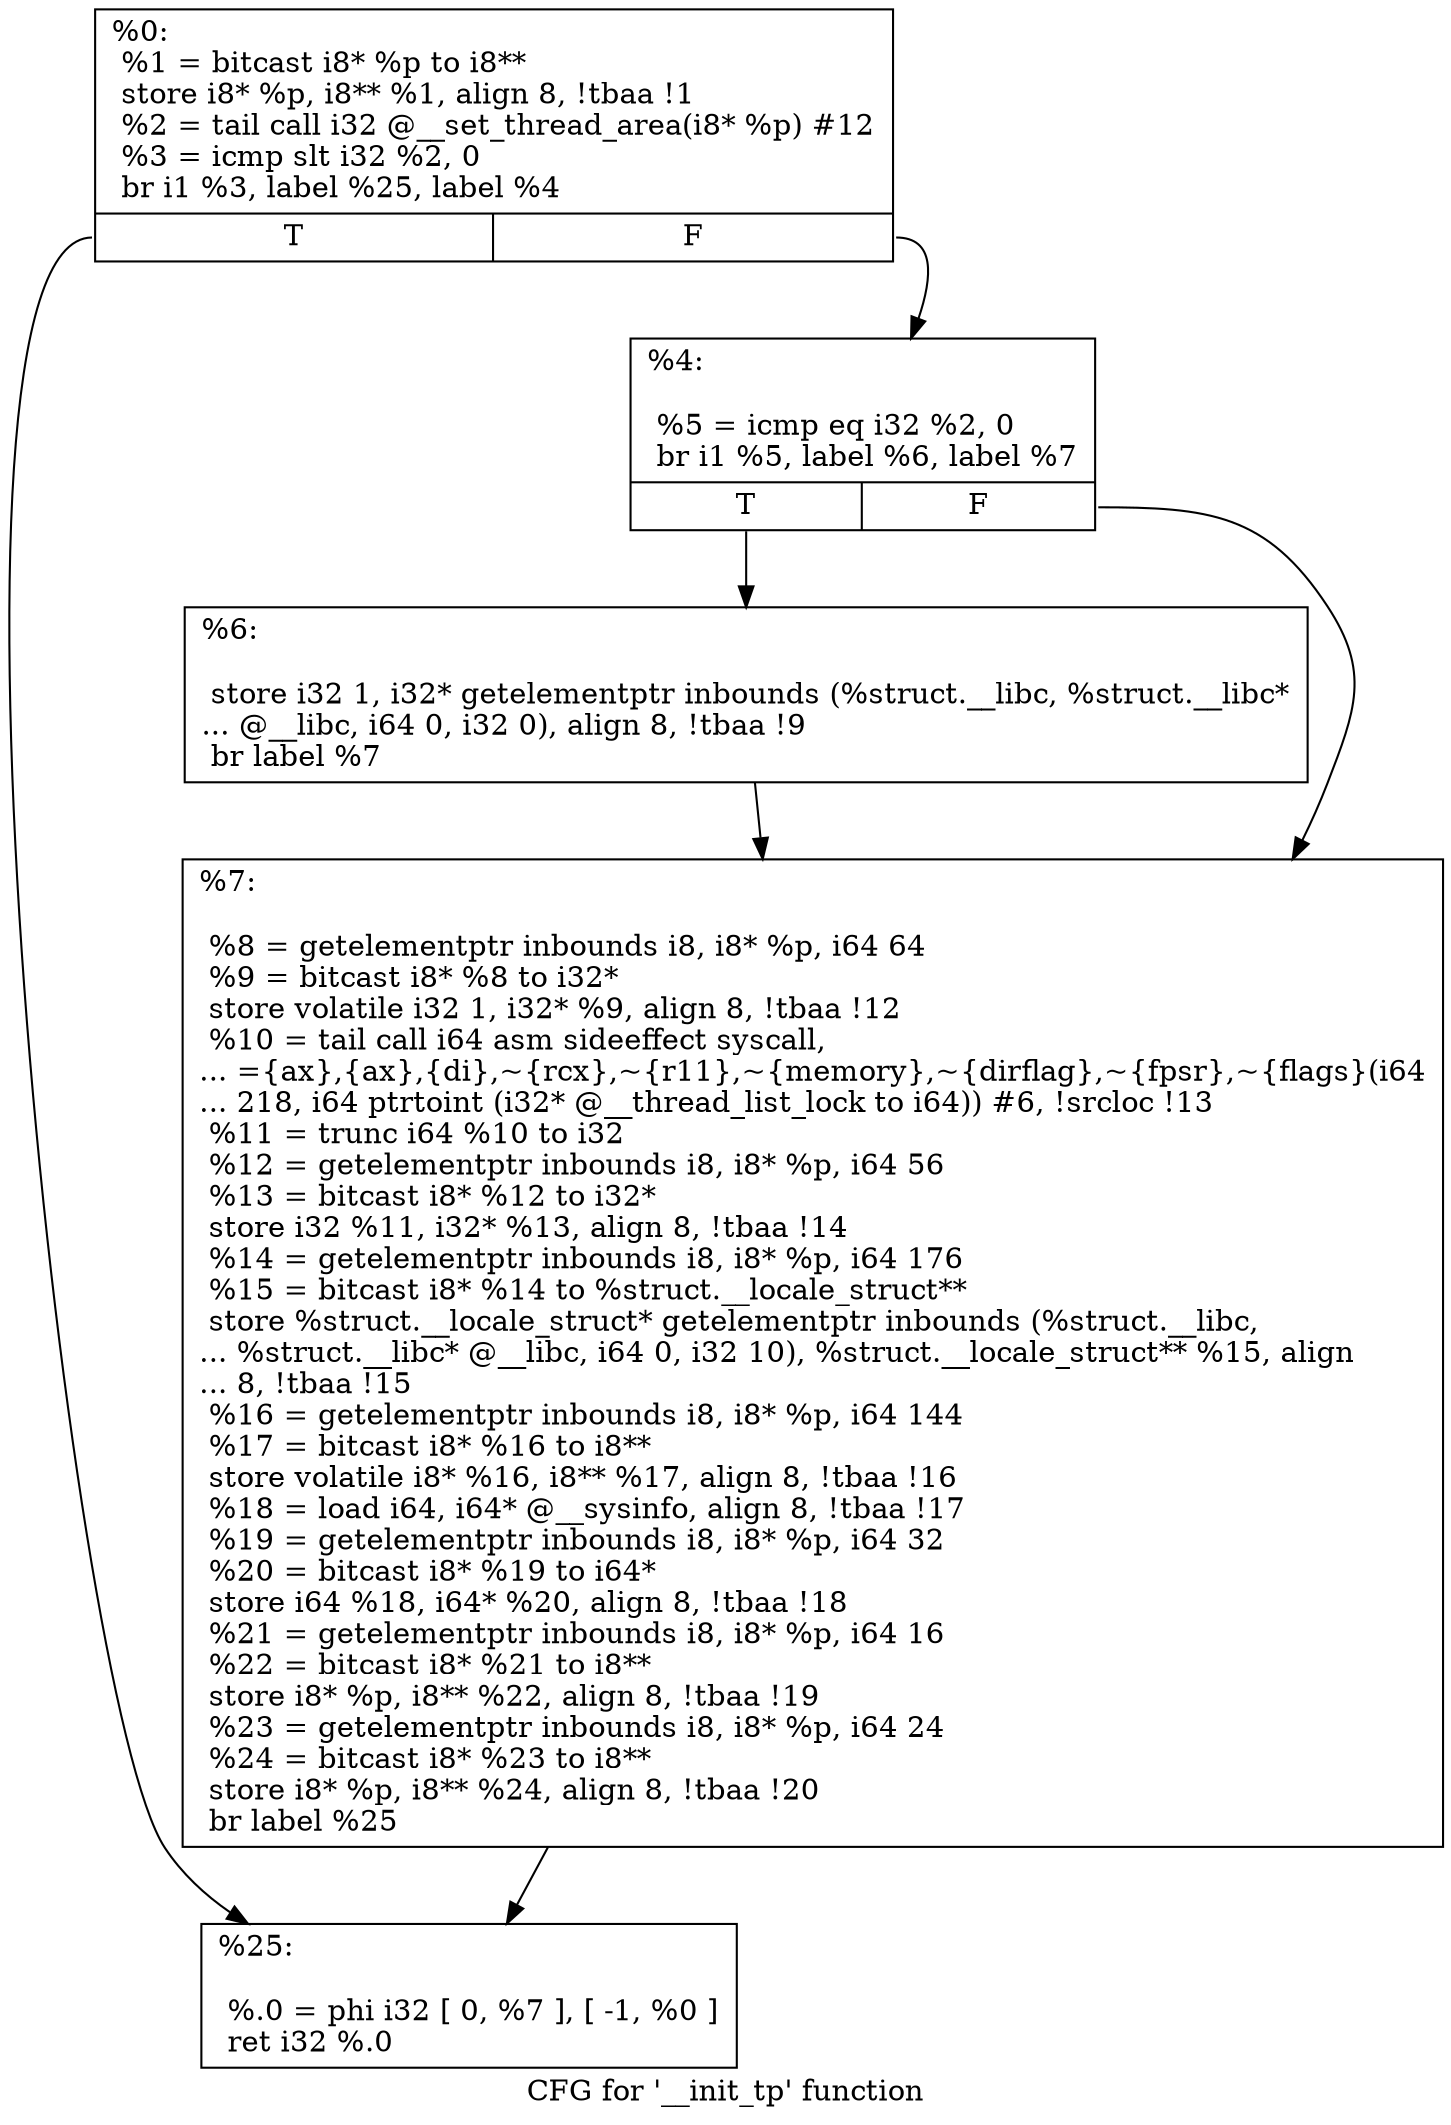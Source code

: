 digraph "CFG for '__init_tp' function" {
	label="CFG for '__init_tp' function";

	Node0x98e930 [shape=record,label="{%0:\l  %1 = bitcast i8* %p to i8**\l  store i8* %p, i8** %1, align 8, !tbaa !1\l  %2 = tail call i32 @__set_thread_area(i8* %p) #12\l  %3 = icmp slt i32 %2, 0\l  br i1 %3, label %25, label %4\l|{<s0>T|<s1>F}}"];
	Node0x98e930:s0 -> Node0x98ea70;
	Node0x98e930:s1 -> Node0x98e980;
	Node0x98e980 [shape=record,label="{%4:\l\l  %5 = icmp eq i32 %2, 0\l  br i1 %5, label %6, label %7\l|{<s0>T|<s1>F}}"];
	Node0x98e980:s0 -> Node0x98e9d0;
	Node0x98e980:s1 -> Node0x98ea20;
	Node0x98e9d0 [shape=record,label="{%6:\l\l  store i32 1, i32* getelementptr inbounds (%struct.__libc, %struct.__libc*\l... @__libc, i64 0, i32 0), align 8, !tbaa !9\l  br label %7\l}"];
	Node0x98e9d0 -> Node0x98ea20;
	Node0x98ea20 [shape=record,label="{%7:\l\l  %8 = getelementptr inbounds i8, i8* %p, i64 64\l  %9 = bitcast i8* %8 to i32*\l  store volatile i32 1, i32* %9, align 8, !tbaa !12\l  %10 = tail call i64 asm sideeffect syscall,\l... =\{ax\},\{ax\},\{di\},~\{rcx\},~\{r11\},~\{memory\},~\{dirflag\},~\{fpsr\},~\{flags\}(i64\l... 218, i64 ptrtoint (i32* @__thread_list_lock to i64)) #6, !srcloc !13\l  %11 = trunc i64 %10 to i32\l  %12 = getelementptr inbounds i8, i8* %p, i64 56\l  %13 = bitcast i8* %12 to i32*\l  store i32 %11, i32* %13, align 8, !tbaa !14\l  %14 = getelementptr inbounds i8, i8* %p, i64 176\l  %15 = bitcast i8* %14 to %struct.__locale_struct**\l  store %struct.__locale_struct* getelementptr inbounds (%struct.__libc,\l... %struct.__libc* @__libc, i64 0, i32 10), %struct.__locale_struct** %15, align\l... 8, !tbaa !15\l  %16 = getelementptr inbounds i8, i8* %p, i64 144\l  %17 = bitcast i8* %16 to i8**\l  store volatile i8* %16, i8** %17, align 8, !tbaa !16\l  %18 = load i64, i64* @__sysinfo, align 8, !tbaa !17\l  %19 = getelementptr inbounds i8, i8* %p, i64 32\l  %20 = bitcast i8* %19 to i64*\l  store i64 %18, i64* %20, align 8, !tbaa !18\l  %21 = getelementptr inbounds i8, i8* %p, i64 16\l  %22 = bitcast i8* %21 to i8**\l  store i8* %p, i8** %22, align 8, !tbaa !19\l  %23 = getelementptr inbounds i8, i8* %p, i64 24\l  %24 = bitcast i8* %23 to i8**\l  store i8* %p, i8** %24, align 8, !tbaa !20\l  br label %25\l}"];
	Node0x98ea20 -> Node0x98ea70;
	Node0x98ea70 [shape=record,label="{%25:\l\l  %.0 = phi i32 [ 0, %7 ], [ -1, %0 ]\l  ret i32 %.0\l}"];
}
